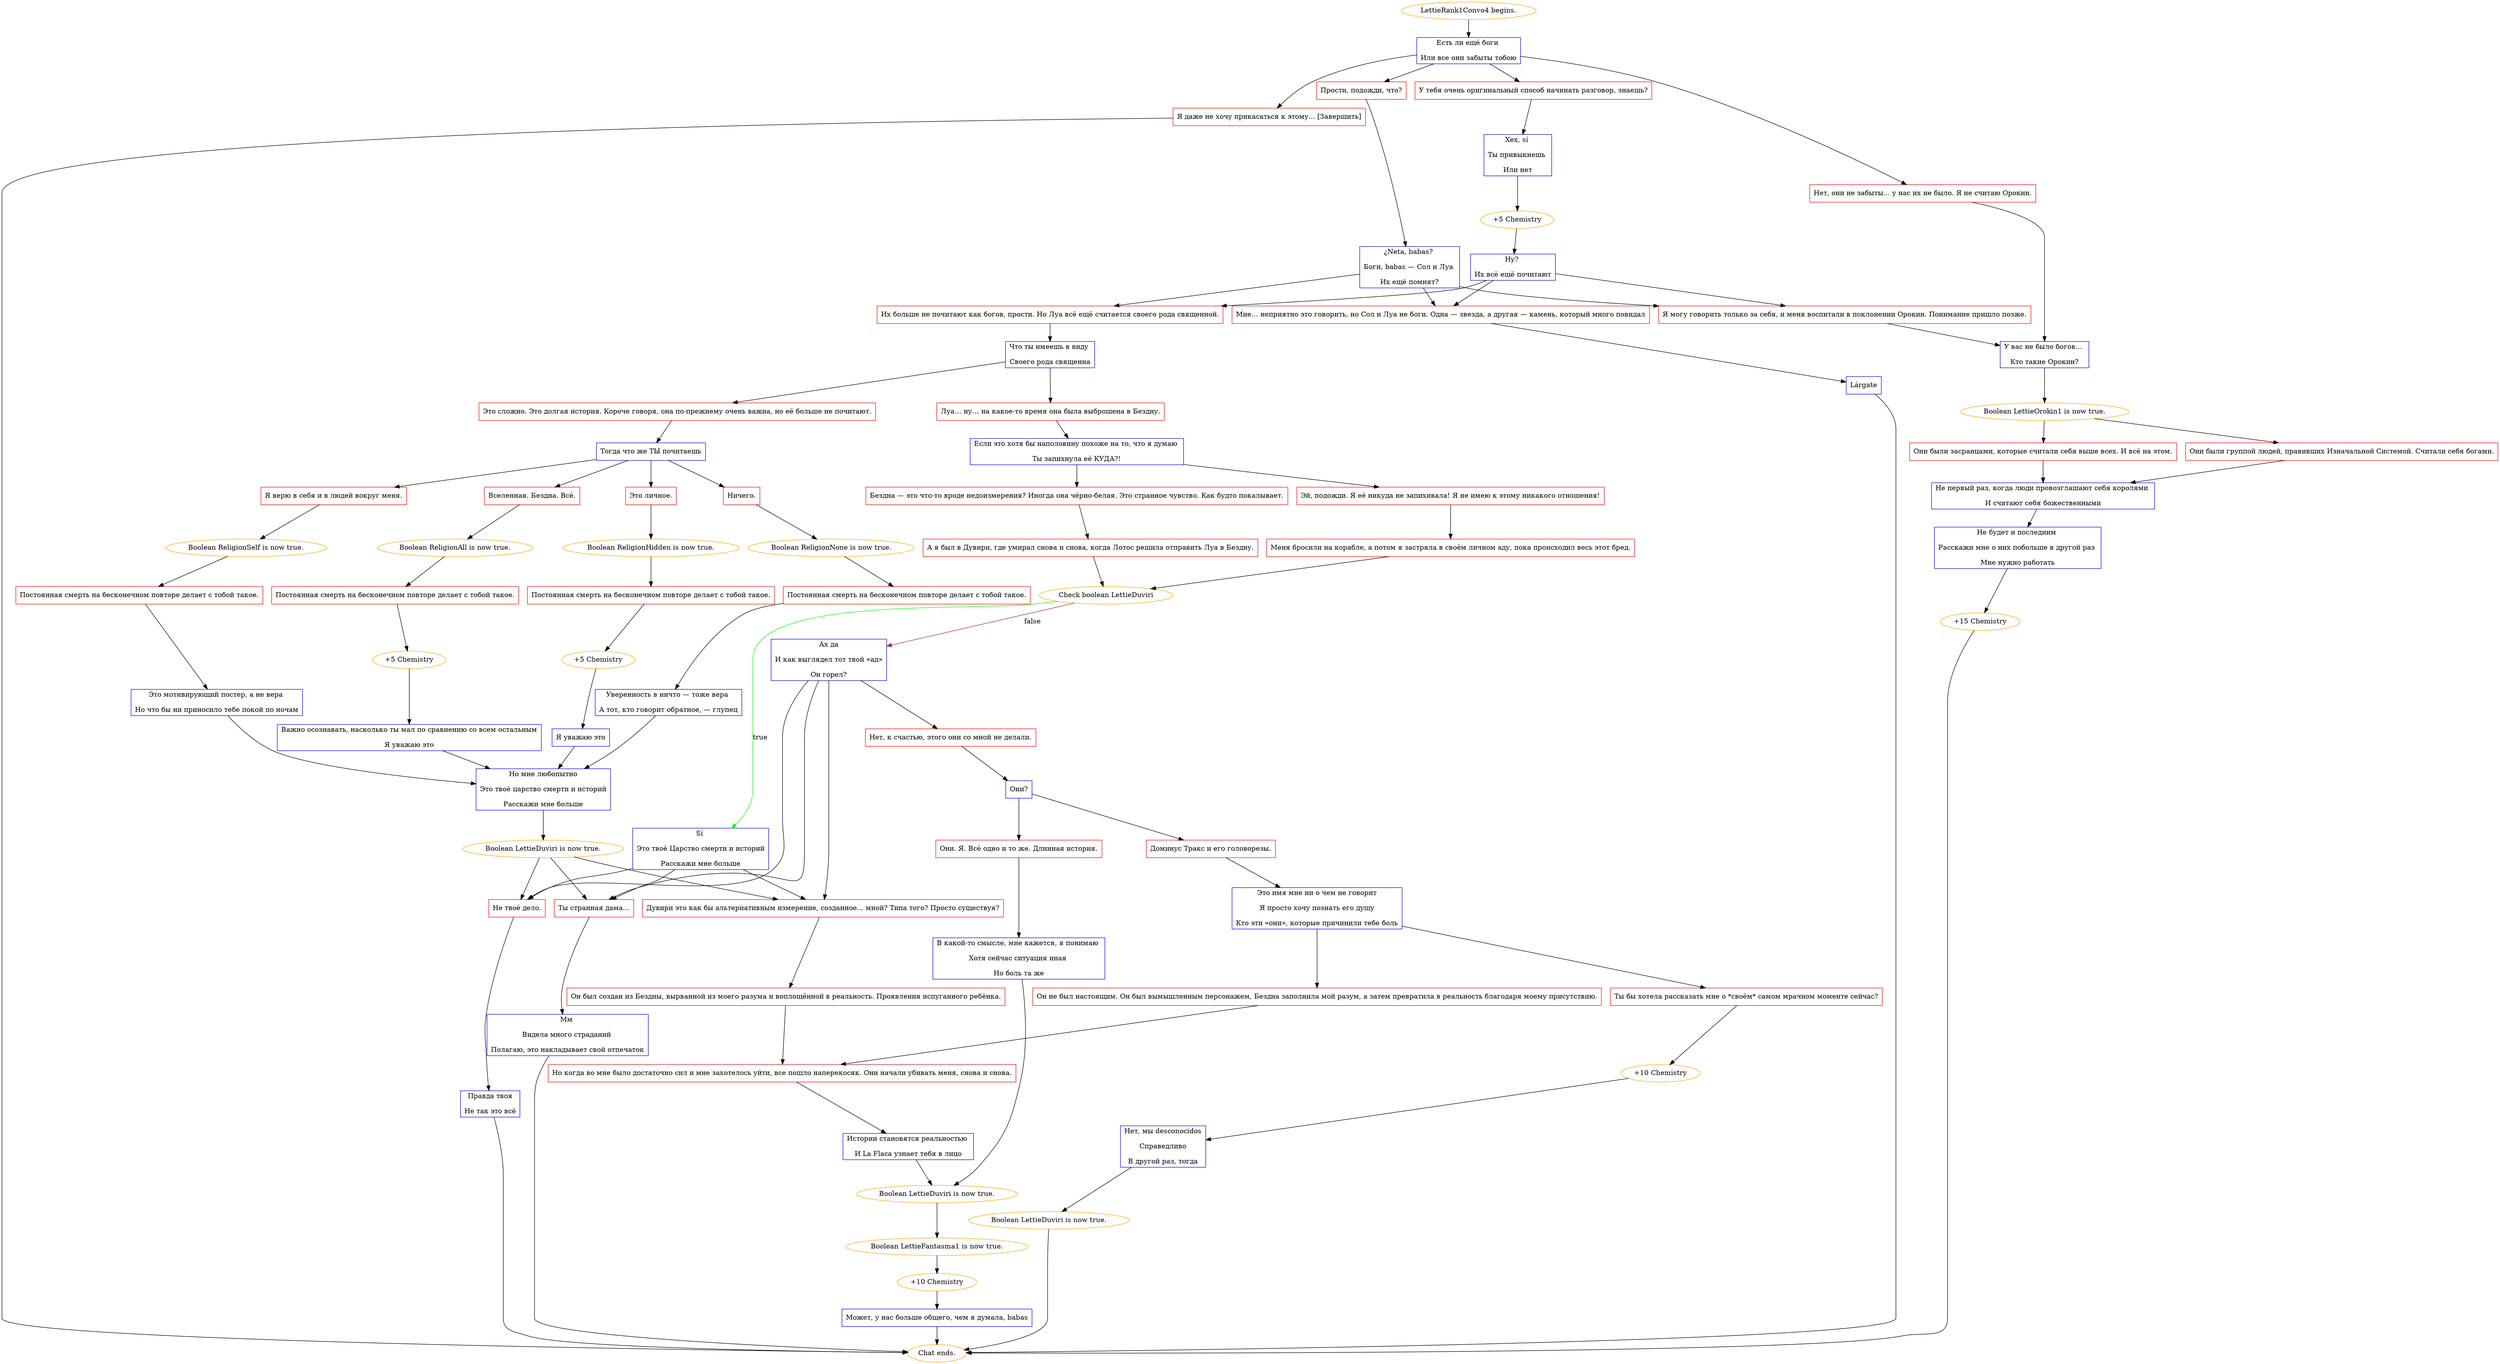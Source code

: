 digraph {
	"LettieRank1Convo4 begins." [color=orange];
		"LettieRank1Convo4 begins." -> j3515316336;
	j3515316336 [label="Есть ли ещё боги 
Или все они забыты тобою",shape=box,color=blue];
		j3515316336 -> j3956519081;
		j3515316336 -> j2818348505;
		j3515316336 -> j2728351459;
		j3515316336 -> j2652451145;
	j3956519081 [label="Прости, подожди, что?",shape=box,color=red];
		j3956519081 -> j2192402769;
	j2818348505 [label="У тебя очень оригинальный способ начинать разговор, знаешь?",shape=box,color=red];
		j2818348505 -> j858363751;
	j2728351459 [label="Я даже не хочу прикасаться к этому... [Завершить]",shape=box,color=red];
		j2728351459 -> "Chat ends.";
	j2652451145 [label="Нет, они не забыты... у нас их не было. Я не считаю Орокин.",shape=box,color=red];
		j2652451145 -> j2422557401;
	j2192402769 [label="¿Neta, babas? 
Боги, babas — Сол и Луа 
Их ещё помнят?",shape=box,color=blue];
		j2192402769 -> j623740951;
		j2192402769 -> j3597642427;
		j2192402769 -> j2903578116;
	j858363751 [label="Хех, sí 
Ты привыкнешь 
Или нет",shape=box,color=blue];
		j858363751 -> j2489061878;
	"Chat ends." [color=orange];
	j2422557401 [label="У вас не было богов… 
Кто такие Орокин?",shape=box,color=blue];
		j2422557401 -> j2126616671;
	j623740951 [label="Мне… неприятно это говорить, но Сол и Луа не боги. Одна — звезда, а другая — камень, который много повидал",shape=box,color=red];
		j623740951 -> j4236534637;
	j3597642427 [label="Их больше не почитают как богов, прости. Но Луа всё ещё считается своего рода священной.",shape=box,color=red];
		j3597642427 -> j2959606127;
	j2903578116 [label="Я могу говорить только за себя, и меня воспитали в поклонении Орокин. Понимание пришло позже.",shape=box,color=red];
		j2903578116 -> j2422557401;
	j2489061878 [label="+5 Chemistry",color=orange];
		j2489061878 -> j3826283605;
	j2126616671 [label="Boolean LettieOrokin1 is now true.",color=orange];
		j2126616671 -> j1914214055;
		j2126616671 -> j524931411;
	j4236534637 [label="Lárgate",shape=box,color=blue];
		j4236534637 -> "Chat ends.";
	j2959606127 [label="Что ты имеешь в виду 
Своего рода священна",shape=box,color=blue];
		j2959606127 -> j1406004491;
		j2959606127 -> j3629862160;
	j3826283605 [label="Ну? 
Их всё ещё почитают",shape=box,color=blue];
		j3826283605 -> j623740951;
		j3826283605 -> j3597642427;
		j3826283605 -> j2903578116;
	j1914214055 [label="Они были засранцами, которые считали себя выше всех. И всё на этом.",shape=box,color=red];
		j1914214055 -> j933390041;
	j524931411 [label="Они были группой людей, правивших Изначальной Системой. Считали себя богами.",shape=box,color=red];
		j524931411 -> j933390041;
	j1406004491 [label="Луа… ну… на какое-то время она была выброшена в Бездну.",shape=box,color=red];
		j1406004491 -> j226838059;
	j3629862160 [label="Это сложно. Это долгая история. Короче говоря, она по-прежнему очень важна, но её больше не почитают.",shape=box,color=red];
		j3629862160 -> j1694296605;
	j933390041 [label="Не первый раз, когда люди провозглашают себя королями 
И считают себя божественными",shape=box,color=blue];
		j933390041 -> j116137490;
	j226838059 [label="Если это хотя бы наполовину похоже на то, что я думаю 
Ты запихнула её КУДА?!",shape=box,color=blue];
		j226838059 -> j2769114729;
		j226838059 -> j2665929273;
	j1694296605 [label="Тогда что же ТЫ почитаешь",shape=box,color=blue];
		j1694296605 -> j1698321941;
		j1694296605 -> j2843539365;
		j1694296605 -> j807609698;
		j1694296605 -> j3973224324;
	j116137490 [label="Не будет и последним 
Расскажи мне о них побольше в другой раз 
Мне нужно работать",shape=box,color=blue];
		j116137490 -> j374273682;
	j2769114729 [label="Бездна — это что-то вроде недоизмерения? Иногда она чёрно-белая. Это странное чувство. Как будто покалывает.",shape=box,color=red];
		j2769114729 -> j3845379460;
	j2665929273 [label="Эй, подожди. Я её никуда не запихивала! Я не имею к этому никакого отношения!",shape=box,color=red];
		j2665929273 -> j2427788044;
	j1698321941 [label="Вселенная. Бездна. Всё.",shape=box,color=red];
		j1698321941 -> j2880504598;
	j2843539365 [label="Ничего.",shape=box,color=red];
		j2843539365 -> j2503989931;
	j807609698 [label="Я верю в себя и в людей вокруг меня.",shape=box,color=red];
		j807609698 -> j3269018296;
	j3973224324 [label="Это личное.",shape=box,color=red];
		j3973224324 -> j2502102834;
	j374273682 [label="+15 Chemistry",color=orange];
		j374273682 -> "Chat ends.";
	j3845379460 [label="А я был в Дувири, где умирал снова и снова, когда Лотос решила отправить Луа в Бездну.",shape=box,color=red];
		j3845379460 -> j1811373516;
	j2427788044 [label="Меня бросили на корабле, а потом я застряла в своём личном аду, пока происходил весь этот бред.",shape=box,color=red];
		j2427788044 -> j1811373516;
	j2880504598 [label="Boolean ReligionAll is now true.",color=orange];
		j2880504598 -> j3003627795;
	j2503989931 [label="Boolean ReligionNone is now true.",color=orange];
		j2503989931 -> j4128721202;
	j3269018296 [label="Boolean ReligionSelf is now true.",color=orange];
		j3269018296 -> j2241449250;
	j2502102834 [label="Boolean ReligionHidden is now true.",color=orange];
		j2502102834 -> j2012616314;
	j1811373516 [label="Check boolean LettieDuviri",color=orange];
		j1811373516 -> j743633610 [label=true,color=green];
		j1811373516 -> j1491131070 [label=false,color=brown];
	j3003627795 [label="Постоянная смерть на бесконечном повторе делает с тобой такое.",shape=box,color=red];
		j3003627795 -> j2892921469;
	j4128721202 [label="Постоянная смерть на бесконечном повторе делает с тобой такое.",shape=box,color=red];
		j4128721202 -> j3797188407;
	j2241449250 [label="Постоянная смерть на бесконечном повторе делает с тобой такое.",shape=box,color=red];
		j2241449250 -> j1925136352;
	j2012616314 [label="Постоянная смерть на бесконечном повторе делает с тобой такое.",shape=box,color=red];
		j2012616314 -> j3030230874;
	j743633610 [label="Sí 
Это твоё Царство смерти и историй
Расскажи мне больше",shape=box,color=blue];
		j743633610 -> j3058901502;
		j743633610 -> j1600855303;
		j743633610 -> j2618250467;
	j1491131070 [label="Ах да
И как выглядел тот твой «ад»
Он горел?",shape=box,color=blue];
		j1491131070 -> j3058901502;
		j1491131070 -> j1600855303;
		j1491131070 -> j2618250467;
		j1491131070 -> j2705168978;
	j2892921469 [label="+5 Chemistry",color=orange];
		j2892921469 -> j681920807;
	j3797188407 [label="Уверенность в ничто — тоже вера 
А тот, кто говорит обратное, — глупец",shape=box,color=blue];
		j3797188407 -> j1500493714;
	j1925136352 [label="Это мотивирующий постер, а не вера 
Но что бы ни приносило тебе покой по ночам",shape=box,color=blue];
		j1925136352 -> j1500493714;
	j3030230874 [label="+5 Chemistry",color=orange];
		j3030230874 -> j947480247;
	j3058901502 [label="Дувири это как бы альтернативным измерение, созданное... мной? Типа того? Просто существуя?",shape=box,color=red];
		j3058901502 -> j4024856990;
	j1600855303 [label="Ты странная дама...",shape=box,color=red];
		j1600855303 -> j824783519;
	j2618250467 [label="Не твоё дело.",shape=box,color=red];
		j2618250467 -> j1581175766;
	j2705168978 [label="Нет, к счастью, этого они со мной не делали.",shape=box,color=red];
		j2705168978 -> j2440772196;
	j681920807 [label="Важно осознавать, насколько ты мал по сравнению со всем остальным
Я уважаю это",shape=box,color=blue];
		j681920807 -> j1500493714;
	j1500493714 [label="Но мне любопытно
Это твоё царство смерти и историй
Расскажи мне больше",shape=box,color=blue];
		j1500493714 -> j547942567;
	j947480247 [label="Я уважаю это",shape=box,color=blue];
		j947480247 -> j1500493714;
	j4024856990 [label="Он был создан из Бездны, вырванной из моего разума и воплощённой в реальность. Проявления испуганного ребёнка.",shape=box,color=red];
		j4024856990 -> j1194285668;
	j824783519 [label="Мм 
Видела много страданий 
Полагаю, это накладывает свой отпечаток",shape=box,color=blue];
		j824783519 -> "Chat ends.";
	j1581175766 [label="Правда твоя
Не так это всё",shape=box,color=blue];
		j1581175766 -> "Chat ends.";
	j2440772196 [label="Они?",shape=box,color=blue];
		j2440772196 -> j3824860905;
		j2440772196 -> j56528761;
	j547942567 [label="Boolean LettieDuviri is now true.",color=orange];
		j547942567 -> j3058901502;
		j547942567 -> j1600855303;
		j547942567 -> j2618250467;
	j1194285668 [label="Но когда во мне было достаточно сил и мне захотелось уйти, все пошло наперекосяк. Они начали убивать меня, снова и снова.",shape=box,color=red];
		j1194285668 -> j2928909805;
	j3824860905 [label="Доминус Тракс и его головорезы.",shape=box,color=red];
		j3824860905 -> j3818666202;
	j56528761 [label="Они. Я. Всё одно и то же. Длинная история.",shape=box,color=red];
		j56528761 -> j3021460629;
	j2928909805 [label="Истории становятся реальностью 
И La Flaca узнает тебя в лицо",shape=box,color=blue];
		j2928909805 -> j3972094890;
	j3818666202 [label="Это имя мне ни о чем не говорит
Я просто хочу познать его душу
Кто эти «они», которые причинили тебе боль",shape=box,color=blue];
		j3818666202 -> j1035754308;
		j3818666202 -> j1378443479;
	j3021460629 [label="В какой-то смысле, мне кажется, я понимаю 
Хотя сейчас ситуация иная 
Но боль та же",shape=box,color=blue];
		j3021460629 -> j3972094890;
	j3972094890 [label="Boolean LettieDuviri is now true.",color=orange];
		j3972094890 -> j3576859484;
	j1035754308 [label="Он не был настоящим. Он был вымышленным персонажем, Бездна заполнила мой разум, а затем превратила в реальность благодаря моему присутствию.",shape=box,color=red];
		j1035754308 -> j1194285668;
	j1378443479 [label="Ты бы хотела рассказать мне о *своём* самом мрачном моменте сейчас?",shape=box,color=red];
		j1378443479 -> j926325836;
	j3576859484 [label="Boolean LettieFantasma1 is now true.",color=orange];
		j3576859484 -> j2871364752;
	j926325836 [label="+10 Chemistry",color=orange];
		j926325836 -> j2994825906;
	j2871364752 [label="+10 Chemistry",color=orange];
		j2871364752 -> j2063663757;
	j2994825906 [label="Нет, мы desconocidos
Справедливо
В другой раз, тогда",shape=box,color=blue];
		j2994825906 -> j2620081815;
	j2063663757 [label="Может, у нас больше общего, чем я думала, babas",shape=box,color=blue];
		j2063663757 -> "Chat ends.";
	j2620081815 [label="Boolean LettieDuviri is now true.",color=orange];
		j2620081815 -> "Chat ends.";
}